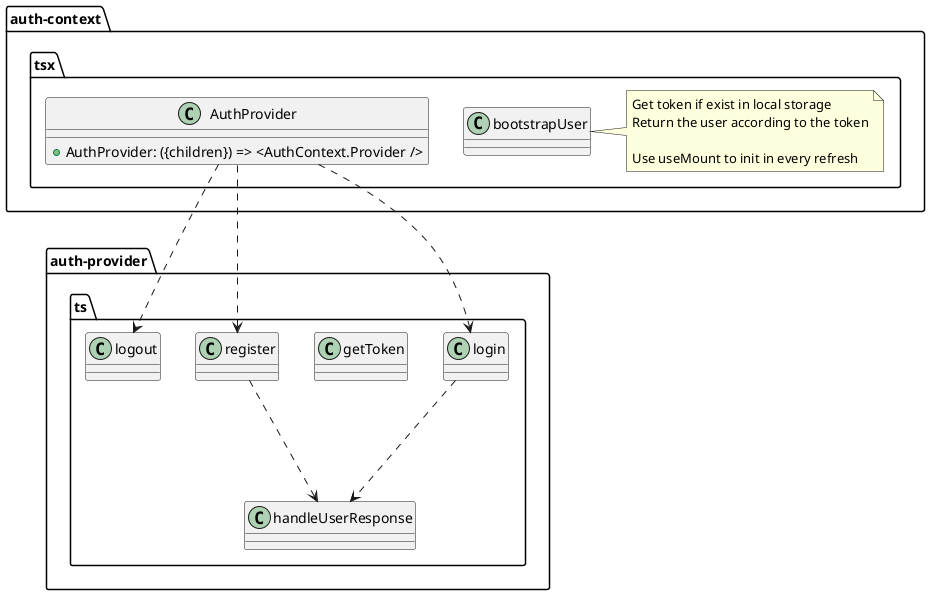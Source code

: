 @startuml
  
package auth-provider.ts {
    class handleUserResponse{}
    class logout {}
    class getToken{}
    class register {}
    class login{}
    login -.-> handleUserResponse
    register -.-> handleUserResponse
}

package auth-context.tsx {
  class AuthProvider {
    + AuthProvider: ({children}) => <AuthContext.Provider />
  }
  class bootstrapUser {}
  note right
    Get token if exist in local storage
    Return the user according to the token

    Use useMount to init in every refresh
  end note
  AuthProvider -.-> login
  AuthProvider -.-> register
  AuthProvider -.-> logout

}



@enduml